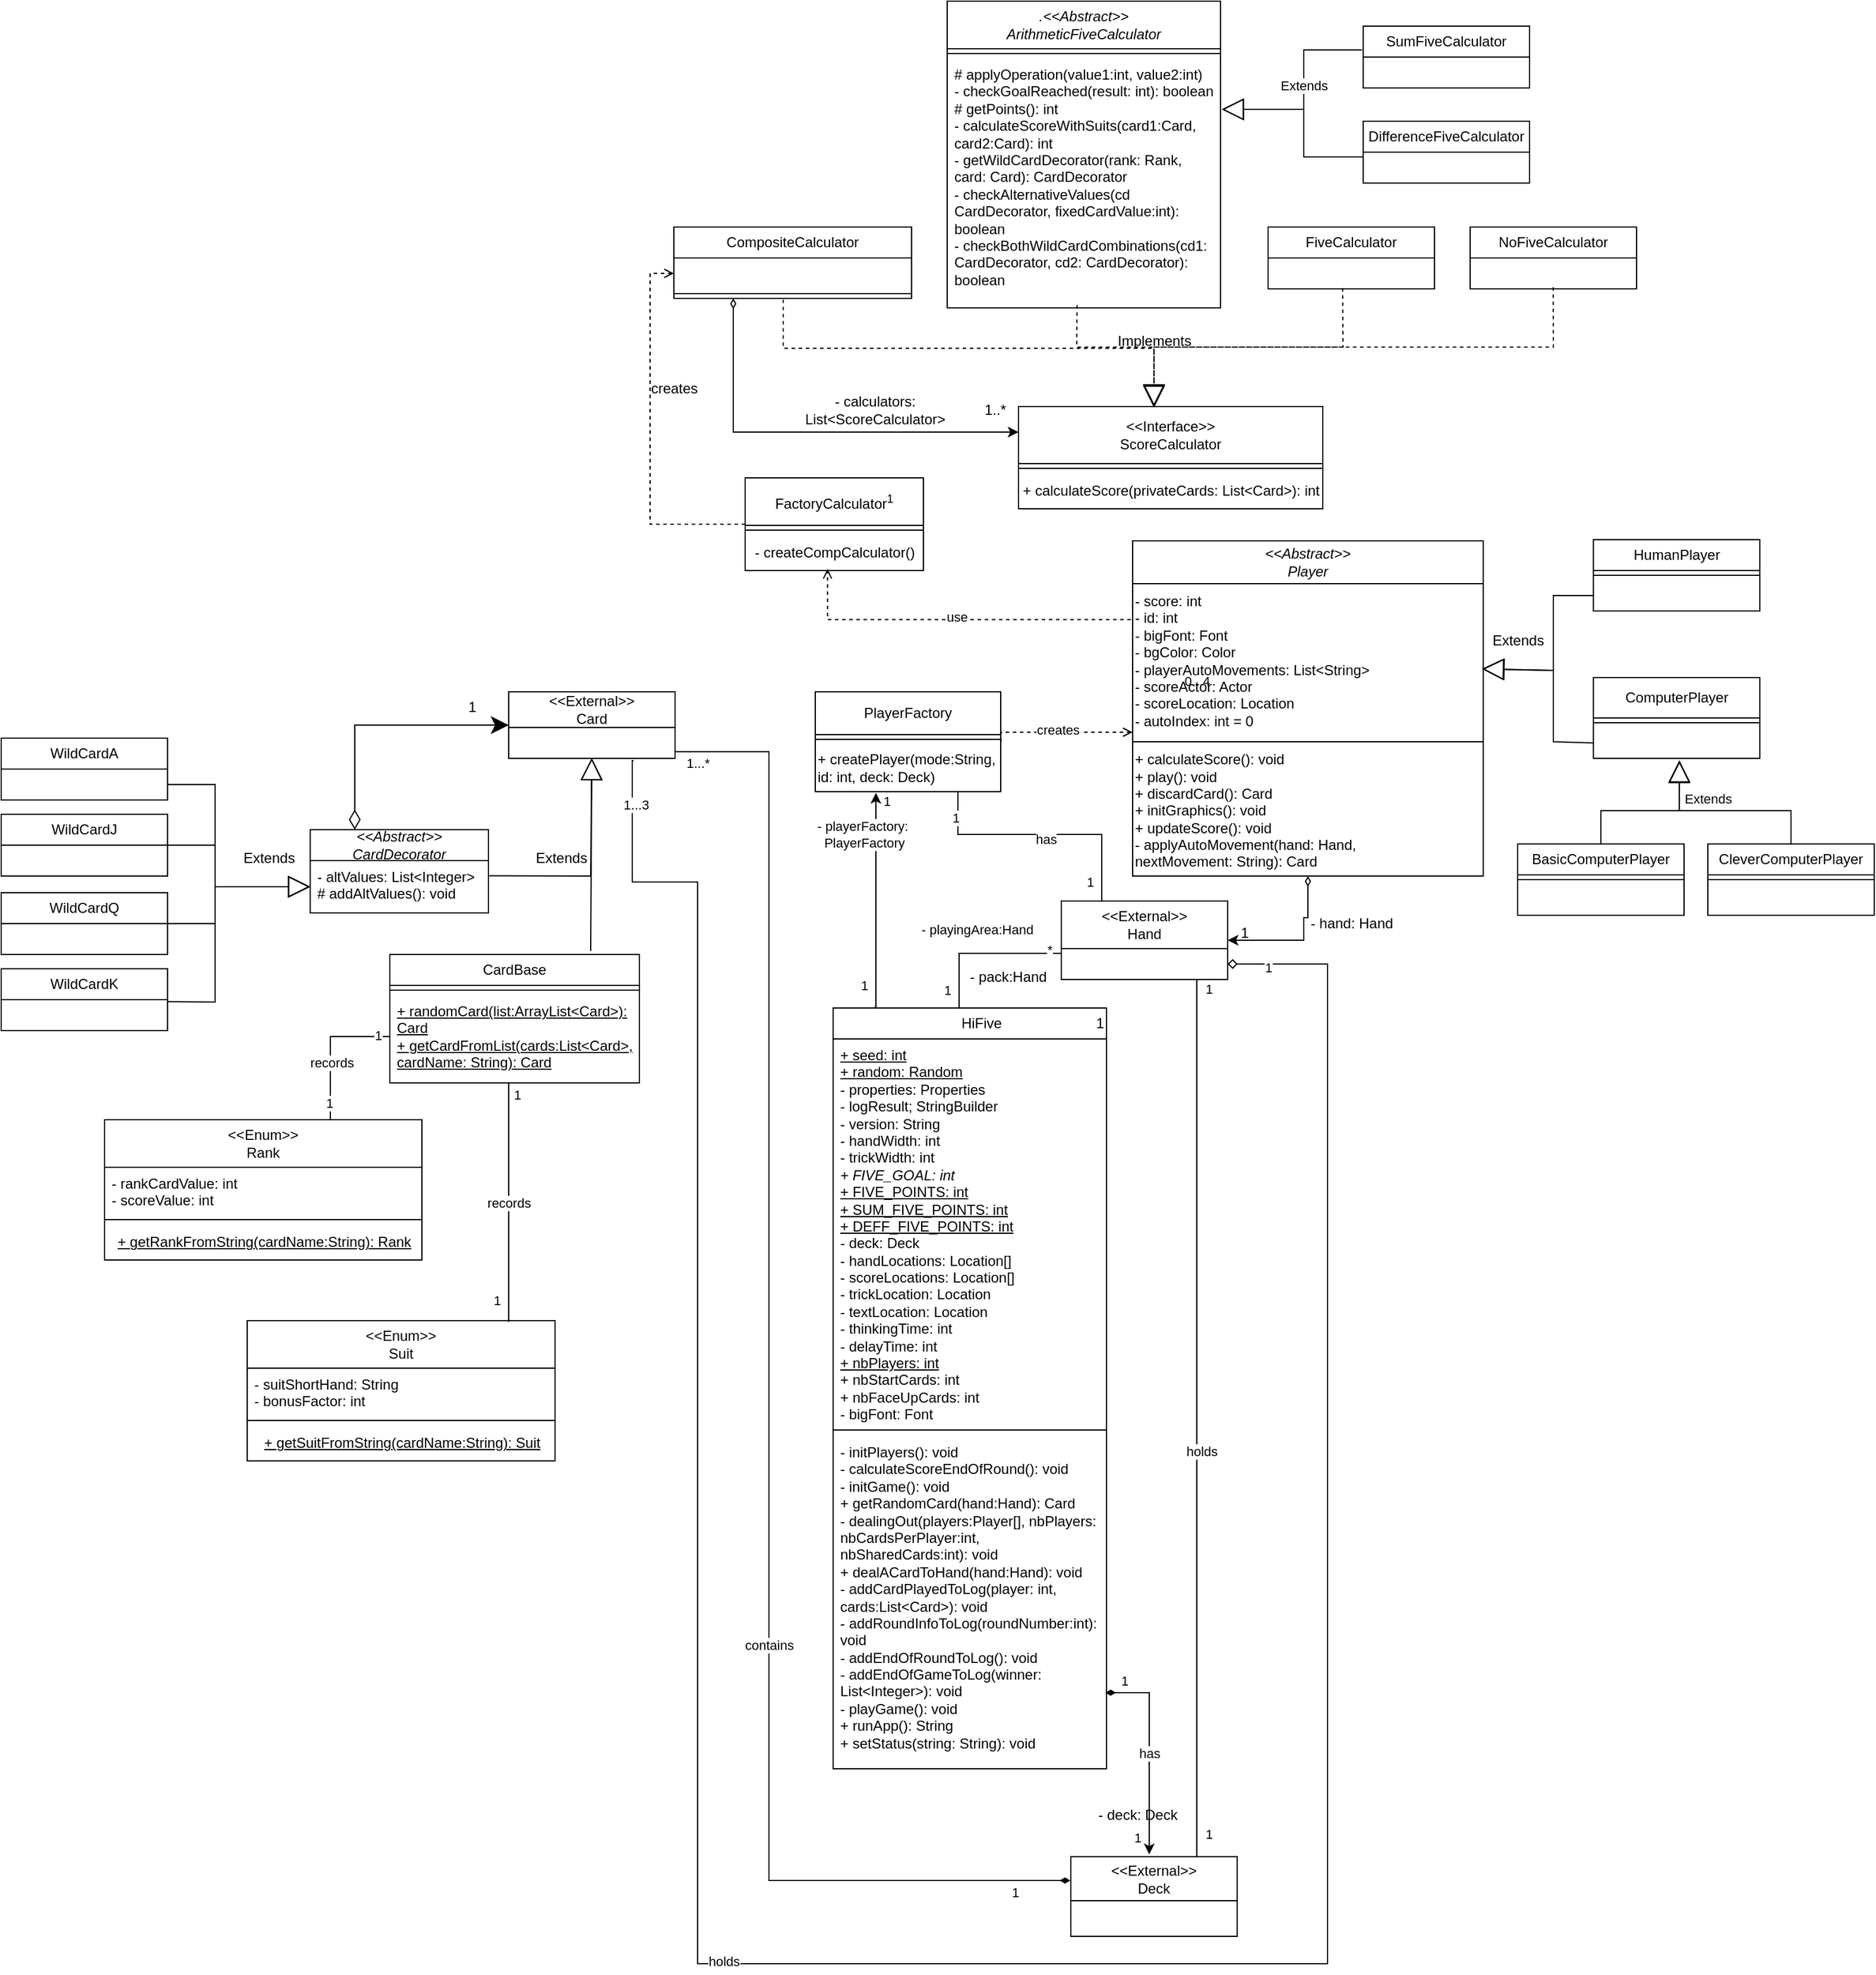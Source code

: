 <mxfile version="22.1.22" type="embed">
  <diagram name="Page-1" id="RHOdQiLR6d1w4uo0OIwe">
    <mxGraphModel dx="2121" dy="2085" grid="1" gridSize="10" guides="1" tooltips="1" connect="1" arrows="1" fold="1" page="1" pageScale="1" pageWidth="827" pageHeight="1169" math="0" shadow="0">
      <root>
        <mxCell id="0" />
        <mxCell id="1" parent="0" />
        <mxCell id="BES2E_9tI-OvimbOEb1R-43" value="" style="endArrow=block;endSize=16;endFill=0;html=1;rounded=0;entryX=0.5;entryY=0;entryDx=0;entryDy=0;exitX=0.499;exitY=0.948;exitDx=0;exitDy=0;exitPerimeter=0;dashed=1;" parent="1" source="BES2E_9tI-OvimbOEb1R-41" edge="1">
          <mxGeometry width="160" relative="1" as="geometry">
            <mxPoint x="880" y="-226.998" as="sourcePoint" />
            <mxPoint x="544" y="-120" as="targetPoint" />
            <Array as="points">
              <mxPoint x="880" y="-170" />
              <mxPoint x="544" y="-170" />
            </Array>
            <mxPoint as="offset" />
          </mxGeometry>
        </mxCell>
        <mxCell id="C5BfqFKKwaduGC4q3tgq-16" style="edgeStyle=orthogonalEdgeStyle;rounded=0;orthogonalLoop=1;jettySize=auto;html=1;entryX=0;entryY=0.5;entryDx=0;entryDy=0;endArrow=none;endFill=0;" parent="1" source="PBFfLjAhDlcAuMu0KcMV-1" target="HcJTPbSab0MBvARwmCcL-12" edge="1">
          <mxGeometry relative="1" as="geometry">
            <Array as="points">
              <mxPoint x="380" y="340" />
            </Array>
          </mxGeometry>
        </mxCell>
        <mxCell id="C5BfqFKKwaduGC4q3tgq-17" value="- playingArea:Hand" style="edgeLabel;html=1;align=center;verticalAlign=middle;resizable=0;points=[];" parent="C5BfqFKKwaduGC4q3tgq-16" vertex="1" connectable="0">
          <mxGeometry x="-0.146" relative="1" as="geometry">
            <mxPoint x="1" y="-20" as="offset" />
          </mxGeometry>
        </mxCell>
        <mxCell id="C5BfqFKKwaduGC4q3tgq-18" value="1" style="edgeLabel;html=1;align=center;verticalAlign=middle;resizable=0;points=[];" parent="C5BfqFKKwaduGC4q3tgq-16" vertex="1" connectable="0">
          <mxGeometry x="-0.79" y="1" relative="1" as="geometry">
            <mxPoint x="-9" as="offset" />
          </mxGeometry>
        </mxCell>
        <mxCell id="C5BfqFKKwaduGC4q3tgq-19" value="*" style="edgeLabel;html=1;align=center;verticalAlign=middle;resizable=0;points=[];" parent="C5BfqFKKwaduGC4q3tgq-16" vertex="1" connectable="0">
          <mxGeometry x="0.724" y="3" relative="1" as="geometry">
            <mxPoint as="offset" />
          </mxGeometry>
        </mxCell>
        <mxCell id="PBFfLjAhDlcAuMu0KcMV-1" value="HiFive&amp;nbsp;&amp;nbsp;&lt;span style=&quot;white-space: pre;&quot;&gt;&#x9;&lt;/span&gt;&lt;span style=&quot;white-space: pre;&quot;&gt;&#x9;&lt;/span&gt;&lt;span style=&quot;background-color: initial;&quot;&gt;&amp;nbsp; &amp;nbsp; &amp;nbsp; &amp;nbsp; &amp;nbsp; 1&lt;/span&gt;" style="swimlane;fontStyle=0;childLayout=stackLayout;horizontal=1;startSize=26;fillColor=none;horizontalStack=0;resizeParent=1;resizeParentMax=0;resizeLast=0;collapsible=1;marginBottom=0;whiteSpace=wrap;html=1;align=right;" parent="1" vertex="1">
          <mxGeometry x="274" y="386" width="230" height="640" as="geometry">
            <mxRectangle x="274" y="386" width="160" height="30" as="alternateBounds" />
          </mxGeometry>
        </mxCell>
        <mxCell id="PBFfLjAhDlcAuMu0KcMV-4" value="&lt;u&gt;+ seed: int&lt;/u&gt;&lt;div&gt;&lt;u&gt;+ random: Random&lt;/u&gt;&lt;/div&gt;&lt;div&gt;- properties: Properties&lt;/div&gt;&lt;div&gt;- logResult; StringBuilder&lt;/div&gt;&lt;div&gt;- version: String&lt;/div&gt;&lt;div&gt;- handWidth: int&lt;/div&gt;&lt;div&gt;- trickWidth: int&lt;/div&gt;&lt;div&gt;&lt;i&gt;+ FIVE_GOAL: int&lt;/i&gt;&lt;/div&gt;&lt;div&gt;&lt;u&gt;+ FIVE_POINTS: int&lt;/u&gt;&lt;/div&gt;&lt;div&gt;&lt;u&gt;+ SUM_FIVE_POINTS: int&lt;/u&gt;&lt;/div&gt;&lt;div&gt;&lt;u&gt;+ DEFF_FIVE_POINTS: int&lt;/u&gt;&lt;/div&gt;&lt;div&gt;- deck: Deck&lt;/div&gt;&lt;div&gt;- handLocations: Location[]&lt;/div&gt;&lt;div&gt;- scoreLocations: Location[]&lt;/div&gt;&lt;div&gt;- trickLocation: Location&lt;/div&gt;&lt;div&gt;- textLocation: Location&lt;/div&gt;&lt;div&gt;- thinkingTime: int&lt;/div&gt;&lt;div&gt;- delayTime: int&lt;/div&gt;&lt;div&gt;&lt;u&gt;+ nbPlayers: int&lt;/u&gt;&lt;/div&gt;&lt;div&gt;+ nbStartCards: int&lt;/div&gt;&lt;div&gt;+ nbFaceUpCards: int&lt;/div&gt;&lt;div&gt;- bigFont: Font&lt;/div&gt;" style="text;strokeColor=none;fillColor=none;align=left;verticalAlign=top;spacingLeft=4;spacingRight=4;overflow=hidden;rotatable=0;points=[[0,0.5],[1,0.5]];portConstraint=eastwest;whiteSpace=wrap;html=1;" parent="PBFfLjAhDlcAuMu0KcMV-1" vertex="1">
          <mxGeometry y="26" width="230" height="324" as="geometry" />
        </mxCell>
        <mxCell id="T9S-1w3GbakVLTJID5U1-17" value="" style="line;strokeWidth=1;fillColor=none;align=left;verticalAlign=middle;spacingTop=-1;spacingLeft=3;spacingRight=3;rotatable=0;labelPosition=right;points=[];portConstraint=eastwest;strokeColor=inherit;" parent="PBFfLjAhDlcAuMu0KcMV-1" vertex="1">
          <mxGeometry y="350" width="230" height="10" as="geometry" />
        </mxCell>
        <mxCell id="T9S-1w3GbakVLTJID5U1-16" value="- initPlayers(): void&lt;div&gt;- calculateScoreEndOfRound(): void&lt;/div&gt;&lt;div&gt;- initGame(): void&lt;/div&gt;&lt;div&gt;+ getRandomCard(hand:Hand): Card&lt;/div&gt;&lt;div&gt;- dealingOut(players:Player[], nbPlayers: nbCardsPerPlayer:int, nbSharedCards:int): void&lt;/div&gt;&lt;div&gt;+ dealACardToHand(hand:Hand): void&lt;/div&gt;&lt;div&gt;- addCardPlayedToLog(player: int, cards:List&amp;lt;Card&amp;gt;): void&lt;/div&gt;&lt;div&gt;- addRoundInfoToLog(roundNumber:int): void&lt;/div&gt;&lt;div&gt;- addEndOfRoundToLog(): void&lt;/div&gt;&lt;div&gt;- addEndOfGameToLog(winner: List&amp;lt;Integer&amp;gt;): void&lt;/div&gt;&lt;div&gt;- playGame(): void&lt;/div&gt;&lt;div&gt;+ runApp(): String&lt;/div&gt;&lt;div&gt;+ setStatus(string: String): void&lt;/div&gt;&lt;div&gt;&lt;br&gt;&lt;div&gt;&lt;br&gt;&lt;/div&gt;&lt;/div&gt;" style="text;strokeColor=none;fillColor=none;align=left;verticalAlign=top;spacingLeft=4;spacingRight=4;overflow=hidden;rotatable=0;points=[[0,0.5],[1,0.5]];portConstraint=eastwest;whiteSpace=wrap;html=1;" parent="PBFfLjAhDlcAuMu0KcMV-1" vertex="1">
          <mxGeometry y="360" width="230" height="280" as="geometry" />
        </mxCell>
        <mxCell id="PBFfLjAhDlcAuMu0KcMV-5" value="&lt;div&gt;&lt;span style=&quot;background-color: initial;&quot;&gt;&amp;lt;&amp;lt;External&amp;gt;&amp;gt;&lt;/span&gt;&lt;/div&gt;&lt;div&gt;&lt;span style=&quot;background-color: initial;&quot;&gt;Card&lt;/span&gt;&lt;/div&gt;" style="swimlane;fontStyle=0;childLayout=stackLayout;horizontal=1;startSize=30;fillColor=none;horizontalStack=0;resizeParent=1;resizeParentMax=0;resizeLast=0;collapsible=1;marginBottom=0;whiteSpace=wrap;html=1;" parent="1" vertex="1">
          <mxGeometry x="1" y="120" width="140" height="56" as="geometry" />
        </mxCell>
        <mxCell id="PBFfLjAhDlcAuMu0KcMV-6" value="&amp;nbsp;" style="text;strokeColor=none;fillColor=none;align=left;verticalAlign=top;spacingLeft=4;spacingRight=4;overflow=hidden;rotatable=0;points=[[0,0.5],[1,0.5]];portConstraint=eastwest;whiteSpace=wrap;html=1;" parent="PBFfLjAhDlcAuMu0KcMV-5" vertex="1">
          <mxGeometry y="30" width="140" height="26" as="geometry" />
        </mxCell>
        <mxCell id="5fYm1s6-dskRjfa9KHOK-25" value="- playerFactory:&amp;nbsp;&lt;div&gt;PlayerFactory&lt;/div&gt;" style="edgeStyle=orthogonalEdgeStyle;rounded=0;orthogonalLoop=1;jettySize=auto;html=1;endArrow=none;endFill=0;startArrow=classic;startFill=1;" parent="1" edge="1">
          <mxGeometry x="-0.611" y="-10" relative="1" as="geometry">
            <mxPoint x="310.0" y="205" as="sourcePoint" />
            <mxPoint x="310" y="385" as="targetPoint" />
            <Array as="points">
              <mxPoint x="310" y="385" />
              <mxPoint x="309" y="385" />
            </Array>
            <mxPoint y="-1" as="offset" />
          </mxGeometry>
        </mxCell>
        <mxCell id="5fYm1s6-dskRjfa9KHOK-26" value="1" style="edgeLabel;html=1;align=center;verticalAlign=middle;resizable=0;points=[];" parent="5fYm1s6-dskRjfa9KHOK-25" vertex="1" connectable="0">
          <mxGeometry x="0.774" y="2" relative="1" as="geometry">
            <mxPoint x="-12" as="offset" />
          </mxGeometry>
        </mxCell>
        <mxCell id="5fYm1s6-dskRjfa9KHOK-27" value="1" style="edgeLabel;html=1;align=center;verticalAlign=middle;resizable=0;points=[];" parent="5fYm1s6-dskRjfa9KHOK-25" vertex="1" connectable="0">
          <mxGeometry x="-0.818" y="3" relative="1" as="geometry">
            <mxPoint x="6" y="-10" as="offset" />
          </mxGeometry>
        </mxCell>
        <mxCell id="HcJTPbSab0MBvARwmCcL-18" style="edgeStyle=orthogonalEdgeStyle;rounded=0;orthogonalLoop=1;jettySize=auto;html=1;entryX=0.25;entryY=0;entryDx=0;entryDy=0;endArrow=none;endFill=0;" parent="1" source="PBFfLjAhDlcAuMu0KcMV-9" target="HcJTPbSab0MBvARwmCcL-9" edge="1">
          <mxGeometry relative="1" as="geometry">
            <Array as="points">
              <mxPoint x="379" y="240" />
              <mxPoint x="500" y="240" />
              <mxPoint x="500" y="296" />
            </Array>
          </mxGeometry>
        </mxCell>
        <mxCell id="HcJTPbSab0MBvARwmCcL-19" value="1" style="edgeLabel;html=1;align=center;verticalAlign=middle;resizable=0;points=[];" parent="HcJTPbSab0MBvARwmCcL-18" connectable="0" vertex="1">
          <mxGeometry x="-0.794" y="-2" relative="1" as="geometry">
            <mxPoint as="offset" />
          </mxGeometry>
        </mxCell>
        <mxCell id="HcJTPbSab0MBvARwmCcL-20" value="1" style="edgeLabel;html=1;align=center;verticalAlign=middle;resizable=0;points=[];" parent="HcJTPbSab0MBvARwmCcL-18" connectable="0" vertex="1">
          <mxGeometry x="0.765" relative="1" as="geometry">
            <mxPoint x="-10" y="8" as="offset" />
          </mxGeometry>
        </mxCell>
        <mxCell id="HcJTPbSab0MBvARwmCcL-21" value="has" style="edgeLabel;html=1;align=center;verticalAlign=middle;resizable=0;points=[];" parent="HcJTPbSab0MBvARwmCcL-18" connectable="0" vertex="1">
          <mxGeometry x="0.029" y="-4" relative="1" as="geometry">
            <mxPoint as="offset" />
          </mxGeometry>
        </mxCell>
        <mxCell id="PBFfLjAhDlcAuMu0KcMV-9" value="&lt;div&gt;&lt;span style=&quot;background-color: initial;&quot;&gt;PlayerFactory&lt;/span&gt;&lt;/div&gt;" style="swimlane;fontStyle=0;childLayout=stackLayout;horizontal=1;startSize=36;fillColor=none;horizontalStack=0;resizeParent=1;resizeParentMax=0;resizeLast=0;collapsible=1;marginBottom=0;whiteSpace=wrap;html=1;" parent="1" vertex="1">
          <mxGeometry x="259" y="120" width="156" height="84" as="geometry" />
        </mxCell>
        <mxCell id="T9S-1w3GbakVLTJID5U1-72" value="" style="line;strokeWidth=1;fillColor=none;align=left;verticalAlign=middle;spacingTop=-1;spacingLeft=3;spacingRight=3;rotatable=0;labelPosition=right;points=[];portConstraint=eastwest;strokeColor=inherit;" parent="PBFfLjAhDlcAuMu0KcMV-9" vertex="1">
          <mxGeometry y="36" width="156" height="8" as="geometry" />
        </mxCell>
        <mxCell id="T9S-1w3GbakVLTJID5U1-73" value="+ createPlayer(mode:String,&amp;nbsp;&lt;div&gt;id: int, deck: Deck)&lt;/div&gt;" style="text;html=1;align=left;verticalAlign=middle;resizable=0;points=[];autosize=1;strokeColor=none;fillColor=none;" parent="PBFfLjAhDlcAuMu0KcMV-9" vertex="1">
          <mxGeometry y="44" width="156" height="40" as="geometry" />
        </mxCell>
        <mxCell id="BES2E_9tI-OvimbOEb1R-5" value="&lt;div&gt;&lt;span style=&quot;background-color: initial;&quot;&gt;&amp;lt;&amp;lt;Enum&amp;gt;&amp;gt;&lt;/span&gt;&lt;/div&gt;&lt;div&gt;&lt;span style=&quot;background-color: initial;&quot;&gt;Suit&lt;/span&gt;&lt;/div&gt;" style="swimlane;fontStyle=0;childLayout=stackLayout;horizontal=1;startSize=40;fillColor=none;horizontalStack=0;resizeParent=1;resizeParentMax=0;resizeLast=0;collapsible=1;marginBottom=0;whiteSpace=wrap;html=1;" parent="1" vertex="1">
          <mxGeometry x="-219" y="649" width="259" height="118" as="geometry" />
        </mxCell>
        <mxCell id="BES2E_9tI-OvimbOEb1R-6" value="- suitShortHand: String&lt;div&gt;- bonusFactor: int&lt;br&gt;&lt;/div&gt;" style="text;strokeColor=none;fillColor=none;align=left;verticalAlign=top;spacingLeft=4;spacingRight=4;overflow=hidden;rotatable=0;points=[[0,0.5],[1,0.5]];portConstraint=eastwest;whiteSpace=wrap;html=1;" parent="BES2E_9tI-OvimbOEb1R-5" vertex="1">
          <mxGeometry y="40" width="259" height="40" as="geometry" />
        </mxCell>
        <mxCell id="T9S-1w3GbakVLTJID5U1-34" value="" style="line;strokeWidth=1;fillColor=none;align=left;verticalAlign=middle;spacingTop=-1;spacingLeft=3;spacingRight=3;rotatable=0;labelPosition=right;points=[];portConstraint=eastwest;strokeColor=inherit;" parent="BES2E_9tI-OvimbOEb1R-5" vertex="1">
          <mxGeometry y="80" width="259" height="8" as="geometry" />
        </mxCell>
        <mxCell id="T9S-1w3GbakVLTJID5U1-35" value="&lt;u&gt;+ getSuitFromString(cardName:String): Suit&lt;/u&gt;" style="text;html=1;align=center;verticalAlign=middle;resizable=0;points=[];autosize=1;strokeColor=none;fillColor=none;" parent="BES2E_9tI-OvimbOEb1R-5" vertex="1">
          <mxGeometry y="88" width="259" height="30" as="geometry" />
        </mxCell>
        <mxCell id="HcJTPbSab0MBvARwmCcL-63" style="edgeStyle=orthogonalEdgeStyle;rounded=0;orthogonalLoop=1;jettySize=auto;html=1;entryX=0;entryY=0.5;entryDx=0;entryDy=0;endArrow=none;endFill=0;" parent="1" source="BES2E_9tI-OvimbOEb1R-13" target="HcJTPbSab0MBvARwmCcL-36" edge="1">
          <mxGeometry relative="1" as="geometry">
            <Array as="points">
              <mxPoint x="-149" y="410" />
              <mxPoint x="-99" y="410" />
            </Array>
          </mxGeometry>
        </mxCell>
        <mxCell id="HcJTPbSab0MBvARwmCcL-64" value="1" style="edgeLabel;html=1;align=center;verticalAlign=middle;resizable=0;points=[];" parent="HcJTPbSab0MBvARwmCcL-63" vertex="1" connectable="0">
          <mxGeometry x="0.803" y="1" relative="1" as="geometry">
            <mxPoint as="offset" />
          </mxGeometry>
        </mxCell>
        <mxCell id="HcJTPbSab0MBvARwmCcL-65" value="1" style="edgeLabel;html=1;align=center;verticalAlign=middle;resizable=0;points=[];" parent="HcJTPbSab0MBvARwmCcL-63" vertex="1" connectable="0">
          <mxGeometry x="-0.767" y="1" relative="1" as="geometry">
            <mxPoint as="offset" />
          </mxGeometry>
        </mxCell>
        <mxCell id="HcJTPbSab0MBvARwmCcL-66" value="records" style="edgeLabel;html=1;align=center;verticalAlign=middle;resizable=0;points=[];" parent="HcJTPbSab0MBvARwmCcL-63" vertex="1" connectable="0">
          <mxGeometry x="-0.204" y="-1" relative="1" as="geometry">
            <mxPoint as="offset" />
          </mxGeometry>
        </mxCell>
        <mxCell id="BES2E_9tI-OvimbOEb1R-13" value="&lt;span style=&quot;background-color: initial;&quot;&gt;&amp;lt;&amp;lt;Enum&amp;gt;&amp;gt;&lt;/span&gt;&lt;div&gt;&lt;span style=&quot;background-color: initial;&quot;&gt;Rank&lt;/span&gt;&lt;/div&gt;" style="swimlane;fontStyle=0;childLayout=stackLayout;horizontal=1;startSize=40;fillColor=none;horizontalStack=0;resizeParent=1;resizeParentMax=0;resizeLast=0;collapsible=1;marginBottom=0;whiteSpace=wrap;html=1;" parent="1" vertex="1">
          <mxGeometry x="-339" y="480" width="267" height="118" as="geometry" />
        </mxCell>
        <mxCell id="BES2E_9tI-OvimbOEb1R-14" value="- rankCardValue: int&lt;div&gt;- scoreValue: int&lt;br&gt;&lt;/div&gt;" style="text;strokeColor=none;fillColor=none;align=left;verticalAlign=top;spacingLeft=4;spacingRight=4;overflow=hidden;rotatable=0;points=[[0,0.5],[1,0.5]];portConstraint=eastwest;whiteSpace=wrap;html=1;" parent="BES2E_9tI-OvimbOEb1R-13" vertex="1">
          <mxGeometry y="40" width="267" height="40" as="geometry" />
        </mxCell>
        <mxCell id="T9S-1w3GbakVLTJID5U1-33" value="" style="line;strokeWidth=1;fillColor=none;align=left;verticalAlign=middle;spacingTop=-1;spacingLeft=3;spacingRight=3;rotatable=0;labelPosition=right;points=[];portConstraint=eastwest;strokeColor=inherit;" parent="BES2E_9tI-OvimbOEb1R-13" vertex="1">
          <mxGeometry y="80" width="267" height="8" as="geometry" />
        </mxCell>
        <mxCell id="T9S-1w3GbakVLTJID5U1-36" value="&lt;u&gt;+ getRankFromString(cardName:String): Rank&lt;/u&gt;" style="text;html=1;align=center;verticalAlign=middle;resizable=0;points=[];autosize=1;strokeColor=none;fillColor=none;" parent="BES2E_9tI-OvimbOEb1R-13" vertex="1">
          <mxGeometry y="88" width="267" height="30" as="geometry" />
        </mxCell>
        <mxCell id="BES2E_9tI-OvimbOEb1R-25" value="&lt;div&gt;&amp;lt;&amp;lt;Interface&amp;gt;&amp;gt;&lt;/div&gt;&lt;div&gt;ScoreCalculator&lt;/div&gt;" style="swimlane;fontStyle=0;childLayout=stackLayout;horizontal=1;startSize=48;fillColor=none;horizontalStack=0;resizeParent=1;resizeParentMax=0;resizeLast=0;collapsible=1;marginBottom=0;whiteSpace=wrap;html=1;" parent="1" vertex="1">
          <mxGeometry x="430" y="-120" width="256" height="86" as="geometry" />
        </mxCell>
        <mxCell id="T9S-1w3GbakVLTJID5U1-24" value="" style="line;strokeWidth=1;fillColor=none;align=left;verticalAlign=middle;spacingTop=-1;spacingLeft=3;spacingRight=3;rotatable=0;labelPosition=right;points=[];portConstraint=eastwest;strokeColor=inherit;" parent="BES2E_9tI-OvimbOEb1R-25" vertex="1">
          <mxGeometry y="48" width="256" height="8" as="geometry" />
        </mxCell>
        <mxCell id="T9S-1w3GbakVLTJID5U1-23" value="+ calculateScore(privateCards: List&amp;lt;Card&amp;gt;): int" style="text;html=1;align=center;verticalAlign=middle;resizable=0;points=[];autosize=1;strokeColor=none;fillColor=none;" parent="BES2E_9tI-OvimbOEb1R-25" vertex="1">
          <mxGeometry y="56" width="256" height="30" as="geometry" />
        </mxCell>
        <mxCell id="BES2E_9tI-OvimbOEb1R-29" style="edgeStyle=orthogonalEdgeStyle;rounded=0;orthogonalLoop=1;jettySize=auto;html=1;endArrow=open;endFill=0;entryX=0.462;entryY=0.956;entryDx=0;entryDy=0;exitX=-0.005;exitY=0.233;exitDx=0;exitDy=0;dashed=1;exitPerimeter=0;entryPerimeter=0;" parent="1" source="C5BfqFKKwaduGC4q3tgq-22" target="T9S-1w3GbakVLTJID5U1-26" edge="1">
          <mxGeometry relative="1" as="geometry">
            <mxPoint x="319" y="-42.0" as="targetPoint" />
            <mxPoint x="319" y="120" as="sourcePoint" />
          </mxGeometry>
        </mxCell>
        <mxCell id="BES2E_9tI-OvimbOEb1R-48" value="use" style="edgeLabel;html=1;align=center;verticalAlign=middle;resizable=0;points=[];" parent="BES2E_9tI-OvimbOEb1R-29" vertex="1" connectable="0">
          <mxGeometry x="-0.009" y="-3" relative="1" as="geometry">
            <mxPoint x="1" as="offset" />
          </mxGeometry>
        </mxCell>
        <mxCell id="BES2E_9tI-OvimbOEb1R-31" value="" style="endArrow=block;endSize=16;endFill=0;html=1;rounded=0;entryX=0.5;entryY=0;entryDx=0;entryDy=0;exitX=0.448;exitY=0.975;exitDx=0;exitDy=0;exitPerimeter=0;dashed=1;" parent="1" source="BES2E_9tI-OvimbOEb1R-33" edge="1">
          <mxGeometry x="0.005" width="160" relative="1" as="geometry">
            <mxPoint x="703.28" y="-226.01" as="sourcePoint" />
            <mxPoint x="544" y="-120.0" as="targetPoint" />
            <Array as="points">
              <mxPoint x="703" y="-170" />
              <mxPoint x="544" y="-170" />
            </Array>
            <mxPoint as="offset" />
          </mxGeometry>
        </mxCell>
        <mxCell id="BES2E_9tI-OvimbOEb1R-32" value="FiveCalculator" style="swimlane;fontStyle=0;childLayout=stackLayout;horizontal=1;startSize=26;fillColor=none;horizontalStack=0;resizeParent=1;resizeParentMax=0;resizeLast=0;collapsible=1;marginBottom=0;whiteSpace=wrap;html=1;" parent="1" vertex="1">
          <mxGeometry x="640" y="-271" width="140" height="52" as="geometry" />
        </mxCell>
        <mxCell id="BES2E_9tI-OvimbOEb1R-33" value="&amp;nbsp;" style="text;strokeColor=none;fillColor=none;align=left;verticalAlign=top;spacingLeft=4;spacingRight=4;overflow=hidden;rotatable=0;points=[[0,0.5],[1,0.5]];portConstraint=eastwest;whiteSpace=wrap;html=1;" parent="BES2E_9tI-OvimbOEb1R-32" vertex="1">
          <mxGeometry y="26" width="140" height="26" as="geometry" />
        </mxCell>
        <mxCell id="BES2E_9tI-OvimbOEb1R-36" value="DifferenceFiveCalculator" style="swimlane;fontStyle=0;childLayout=stackLayout;horizontal=1;startSize=26;fillColor=none;horizontalStack=0;resizeParent=1;resizeParentMax=0;resizeLast=0;collapsible=1;marginBottom=0;whiteSpace=wrap;html=1;" parent="1" vertex="1">
          <mxGeometry x="720" y="-360" width="140" height="52" as="geometry" />
        </mxCell>
        <mxCell id="BES2E_9tI-OvimbOEb1R-37" value="&amp;nbsp;" style="text;strokeColor=none;fillColor=none;align=left;verticalAlign=top;spacingLeft=4;spacingRight=4;overflow=hidden;rotatable=0;points=[[0,0.5],[1,0.5]];portConstraint=eastwest;whiteSpace=wrap;html=1;" parent="BES2E_9tI-OvimbOEb1R-36" vertex="1">
          <mxGeometry y="26" width="140" height="26" as="geometry" />
        </mxCell>
        <mxCell id="BES2E_9tI-OvimbOEb1R-38" value="SumFiveCalculator" style="swimlane;fontStyle=0;childLayout=stackLayout;horizontal=1;startSize=26;fillColor=none;horizontalStack=0;resizeParent=1;resizeParentMax=0;resizeLast=0;collapsible=1;marginBottom=0;whiteSpace=wrap;html=1;" parent="1" vertex="1">
          <mxGeometry x="720" y="-440" width="140" height="52" as="geometry" />
        </mxCell>
        <mxCell id="BES2E_9tI-OvimbOEb1R-39" value="&amp;nbsp;" style="text;strokeColor=none;fillColor=none;align=left;verticalAlign=top;spacingLeft=4;spacingRight=4;overflow=hidden;rotatable=0;points=[[0,0.5],[1,0.5]];portConstraint=eastwest;whiteSpace=wrap;html=1;" parent="BES2E_9tI-OvimbOEb1R-38" vertex="1">
          <mxGeometry y="26" width="140" height="26" as="geometry" />
        </mxCell>
        <mxCell id="BES2E_9tI-OvimbOEb1R-40" value="NoFiveCalculator" style="swimlane;fontStyle=0;childLayout=stackLayout;horizontal=1;startSize=26;fillColor=none;horizontalStack=0;resizeParent=1;resizeParentMax=0;resizeLast=0;collapsible=1;marginBottom=0;whiteSpace=wrap;html=1;" parent="1" vertex="1">
          <mxGeometry x="810" y="-271" width="140" height="52" as="geometry" />
        </mxCell>
        <mxCell id="BES2E_9tI-OvimbOEb1R-41" value="&amp;nbsp;" style="text;strokeColor=none;fillColor=none;align=left;verticalAlign=top;spacingLeft=4;spacingRight=4;overflow=hidden;rotatable=0;points=[[0,0.5],[1,0.5]];portConstraint=eastwest;whiteSpace=wrap;html=1;" parent="BES2E_9tI-OvimbOEb1R-40" vertex="1">
          <mxGeometry y="26" width="140" height="26" as="geometry" />
        </mxCell>
        <mxCell id="BES2E_9tI-OvimbOEb1R-42" value="" style="endArrow=block;endSize=16;endFill=0;html=1;rounded=0;entryX=0.5;entryY=0;entryDx=0;entryDy=0;exitX=0.475;exitY=0.989;exitDx=0;exitDy=0;exitPerimeter=0;dashed=1;" parent="1" source="11" edge="1">
          <mxGeometry width="160" relative="1" as="geometry">
            <mxPoint x="479.48" y="-210.69" as="sourcePoint" />
            <mxPoint x="544" y="-120" as="targetPoint" />
            <Array as="points">
              <mxPoint x="479" y="-170" />
              <mxPoint x="544" y="-170" />
            </Array>
          </mxGeometry>
        </mxCell>
        <mxCell id="5fYm1s6-dskRjfa9KHOK-1" value="WildCardA" style="swimlane;fontStyle=0;childLayout=stackLayout;horizontal=1;startSize=26;fillColor=none;horizontalStack=0;resizeParent=1;resizeParentMax=0;resizeLast=0;collapsible=1;marginBottom=0;whiteSpace=wrap;html=1;" parent="1" vertex="1">
          <mxGeometry x="-426" y="159" width="140" height="52" as="geometry" />
        </mxCell>
        <mxCell id="5fYm1s6-dskRjfa9KHOK-4" value="&amp;nbsp;" style="text;strokeColor=none;fillColor=none;align=left;verticalAlign=top;spacingLeft=4;spacingRight=4;overflow=hidden;rotatable=0;points=[[0,0.5],[1,0.5]];portConstraint=eastwest;whiteSpace=wrap;html=1;" parent="5fYm1s6-dskRjfa9KHOK-1" vertex="1">
          <mxGeometry y="26" width="140" height="26" as="geometry" />
        </mxCell>
        <mxCell id="5fYm1s6-dskRjfa9KHOK-5" value="WildCardJ" style="swimlane;fontStyle=0;childLayout=stackLayout;horizontal=1;startSize=26;fillColor=none;horizontalStack=0;resizeParent=1;resizeParentMax=0;resizeLast=0;collapsible=1;marginBottom=0;whiteSpace=wrap;html=1;" parent="1" vertex="1">
          <mxGeometry x="-426" y="223" width="140" height="52" as="geometry" />
        </mxCell>
        <mxCell id="5fYm1s6-dskRjfa9KHOK-6" value="&amp;nbsp;" style="text;strokeColor=none;fillColor=none;align=left;verticalAlign=top;spacingLeft=4;spacingRight=4;overflow=hidden;rotatable=0;points=[[0,0.5],[1,0.5]];portConstraint=eastwest;whiteSpace=wrap;html=1;" parent="5fYm1s6-dskRjfa9KHOK-5" vertex="1">
          <mxGeometry y="26" width="140" height="26" as="geometry" />
        </mxCell>
        <mxCell id="5fYm1s6-dskRjfa9KHOK-7" value="WildCardQ" style="swimlane;fontStyle=0;childLayout=stackLayout;horizontal=1;startSize=26;fillColor=none;horizontalStack=0;resizeParent=1;resizeParentMax=0;resizeLast=0;collapsible=1;marginBottom=0;whiteSpace=wrap;html=1;" parent="1" vertex="1">
          <mxGeometry x="-426" y="289" width="140" height="52" as="geometry" />
        </mxCell>
        <mxCell id="5fYm1s6-dskRjfa9KHOK-8" value="&amp;nbsp;" style="text;strokeColor=none;fillColor=none;align=left;verticalAlign=top;spacingLeft=4;spacingRight=4;overflow=hidden;rotatable=0;points=[[0,0.5],[1,0.5]];portConstraint=eastwest;whiteSpace=wrap;html=1;" parent="5fYm1s6-dskRjfa9KHOK-7" vertex="1">
          <mxGeometry y="26" width="140" height="26" as="geometry" />
        </mxCell>
        <mxCell id="5fYm1s6-dskRjfa9KHOK-9" value="WildCardK" style="swimlane;fontStyle=0;childLayout=stackLayout;horizontal=1;startSize=26;fillColor=none;horizontalStack=0;resizeParent=1;resizeParentMax=0;resizeLast=0;collapsible=1;marginBottom=0;whiteSpace=wrap;html=1;" parent="1" vertex="1">
          <mxGeometry x="-426" y="353" width="140" height="52" as="geometry" />
        </mxCell>
        <mxCell id="5fYm1s6-dskRjfa9KHOK-10" value="&amp;nbsp;" style="text;strokeColor=none;fillColor=none;align=left;verticalAlign=top;spacingLeft=4;spacingRight=4;overflow=hidden;rotatable=0;points=[[0,0.5],[1,0.5]];portConstraint=eastwest;whiteSpace=wrap;html=1;" parent="5fYm1s6-dskRjfa9KHOK-9" vertex="1">
          <mxGeometry y="26" width="140" height="26" as="geometry" />
        </mxCell>
        <mxCell id="5fYm1s6-dskRjfa9KHOK-11" value="&lt;i&gt;&amp;lt;&amp;lt;Abstract&amp;gt;&amp;gt;&lt;/i&gt;&lt;div&gt;&lt;i&gt;CardDecorator&lt;/i&gt;&lt;/div&gt;" style="swimlane;fontStyle=0;childLayout=stackLayout;horizontal=1;startSize=26;fillColor=none;horizontalStack=0;resizeParent=1;resizeParentMax=0;resizeLast=0;collapsible=1;marginBottom=0;whiteSpace=wrap;html=1;align=center;" parent="1" vertex="1">
          <mxGeometry x="-166" y="236" width="150" height="70" as="geometry" />
        </mxCell>
        <mxCell id="5fYm1s6-dskRjfa9KHOK-14" value="- altValues: List&amp;lt;Integer&amp;gt;&amp;nbsp;&lt;div&gt;# addAltValues(): void&lt;/div&gt;" style="text;strokeColor=none;fillColor=none;align=left;verticalAlign=top;spacingLeft=4;spacingRight=4;overflow=hidden;rotatable=0;points=[[0,0.5],[1,0.5]];portConstraint=eastwest;whiteSpace=wrap;html=1;" parent="5fYm1s6-dskRjfa9KHOK-11" vertex="1">
          <mxGeometry y="26" width="150" height="44" as="geometry" />
        </mxCell>
        <mxCell id="5fYm1s6-dskRjfa9KHOK-17" value="" style="endArrow=block;endSize=16;endFill=0;html=1;rounded=0;entryX=0;entryY=0.5;entryDx=0;entryDy=0;exitX=1;exitY=0.5;exitDx=0;exitDy=0;" parent="1" source="5fYm1s6-dskRjfa9KHOK-4" target="5fYm1s6-dskRjfa9KHOK-14" edge="1">
          <mxGeometry x="0.003" width="160" relative="1" as="geometry">
            <mxPoint x="-146" y="340" as="sourcePoint" />
            <mxPoint x="14" y="340" as="targetPoint" />
            <Array as="points">
              <mxPoint x="-246" y="198" />
              <mxPoint x="-246" y="284" />
            </Array>
            <mxPoint as="offset" />
          </mxGeometry>
        </mxCell>
        <mxCell id="5fYm1s6-dskRjfa9KHOK-19" value="" style="endArrow=block;endSize=16;endFill=0;html=1;rounded=0;entryX=0;entryY=0.5;entryDx=0;entryDy=0;exitX=1;exitY=0.5;exitDx=0;exitDy=0;" parent="1" source="5fYm1s6-dskRjfa9KHOK-5" target="5fYm1s6-dskRjfa9KHOK-14" edge="1">
          <mxGeometry x="0.003" width="160" relative="1" as="geometry">
            <mxPoint x="-286" y="340" as="sourcePoint" />
            <mxPoint x="-196" y="437" as="targetPoint" />
            <Array as="points">
              <mxPoint x="-246" y="249" />
              <mxPoint x="-246" y="284" />
            </Array>
            <mxPoint as="offset" />
          </mxGeometry>
        </mxCell>
        <mxCell id="5fYm1s6-dskRjfa9KHOK-20" value="" style="endArrow=block;endSize=16;endFill=0;html=1;rounded=0;exitX=1;exitY=0.5;exitDx=0;exitDy=0;entryX=0;entryY=0.5;entryDx=0;entryDy=0;" parent="1" source="5fYm1s6-dskRjfa9KHOK-7" target="5fYm1s6-dskRjfa9KHOK-14" edge="1">
          <mxGeometry x="0.003" width="160" relative="1" as="geometry">
            <mxPoint x="-276" y="373" as="sourcePoint" />
            <mxPoint x="-196" y="420" as="targetPoint" />
            <Array as="points">
              <mxPoint x="-246" y="315" />
              <mxPoint x="-246" y="284" />
            </Array>
            <mxPoint as="offset" />
          </mxGeometry>
        </mxCell>
        <mxCell id="5fYm1s6-dskRjfa9KHOK-21" value="" style="endArrow=block;endSize=16;endFill=0;html=1;rounded=0;entryX=0;entryY=0.5;entryDx=0;entryDy=0;exitX=0.998;exitY=0.061;exitDx=0;exitDy=0;exitPerimeter=0;" parent="1" target="5fYm1s6-dskRjfa9KHOK-14" edge="1">
          <mxGeometry x="0.003" width="160" relative="1" as="geometry">
            <mxPoint x="-286.28" y="380.586" as="sourcePoint" />
            <mxPoint x="-196" y="455" as="targetPoint" />
            <Array as="points">
              <mxPoint x="-246" y="381" />
              <mxPoint x="-246" y="284" />
            </Array>
            <mxPoint as="offset" />
          </mxGeometry>
        </mxCell>
        <mxCell id="HcJTPbSab0MBvARwmCcL-26" style="edgeStyle=orthogonalEdgeStyle;rounded=0;orthogonalLoop=1;jettySize=auto;html=1;endArrow=none;endFill=0;exitX=-0.003;exitY=0.299;exitDx=0;exitDy=0;strokeWidth=1;startArrow=diamondThin;startFill=1;exitPerimeter=0;entryX=1.001;entryY=0.784;entryDx=0;entryDy=0;entryPerimeter=0;" parent="1" source="HcJTPbSab0MBvARwmCcL-1" target="PBFfLjAhDlcAuMu0KcMV-6" edge="1">
          <mxGeometry relative="1" as="geometry">
            <Array as="points">
              <mxPoint x="220" y="1120" />
              <mxPoint x="220" y="170" />
            </Array>
            <mxPoint x="170" y="190" as="targetPoint" />
          </mxGeometry>
        </mxCell>
        <mxCell id="HcJTPbSab0MBvARwmCcL-27" value="contains" style="edgeLabel;html=1;align=center;verticalAlign=middle;resizable=0;points=[];" parent="HcJTPbSab0MBvARwmCcL-26" vertex="1" connectable="0">
          <mxGeometry x="-0.296" relative="1" as="geometry">
            <mxPoint as="offset" />
          </mxGeometry>
        </mxCell>
        <mxCell id="HcJTPbSab0MBvARwmCcL-28" value="1...*" style="edgeLabel;html=1;align=center;verticalAlign=middle;resizable=0;points=[];" parent="HcJTPbSab0MBvARwmCcL-26" vertex="1" connectable="0">
          <mxGeometry x="0.765" y="3" relative="1" as="geometry">
            <mxPoint x="-57" y="-62" as="offset" />
          </mxGeometry>
        </mxCell>
        <mxCell id="HcJTPbSab0MBvARwmCcL-29" value="1" style="edgeLabel;html=1;align=center;verticalAlign=middle;resizable=0;points=[];" parent="HcJTPbSab0MBvARwmCcL-26" vertex="1" connectable="0">
          <mxGeometry x="-0.754" y="2" relative="1" as="geometry">
            <mxPoint x="111" y="8" as="offset" />
          </mxGeometry>
        </mxCell>
        <mxCell id="HcJTPbSab0MBvARwmCcL-1" value="&lt;div&gt;&lt;span style=&quot;background-color: initial;&quot;&gt;&amp;lt;&amp;lt;External&amp;gt;&amp;gt;&lt;/span&gt;&lt;/div&gt;&lt;div&gt;&lt;span style=&quot;background-color: initial;&quot;&gt;Deck&lt;/span&gt;&lt;/div&gt;" style="swimlane;fontStyle=0;childLayout=stackLayout;horizontal=1;startSize=37;fillColor=none;horizontalStack=0;resizeParent=1;resizeParentMax=0;resizeLast=0;collapsible=1;marginBottom=0;whiteSpace=wrap;html=1;" parent="1" vertex="1">
          <mxGeometry x="474" y="1100" width="140" height="67" as="geometry" />
        </mxCell>
        <mxCell id="HcJTPbSab0MBvARwmCcL-22" style="edgeStyle=orthogonalEdgeStyle;rounded=0;orthogonalLoop=1;jettySize=auto;html=1;endArrow=none;endFill=0;" parent="1" source="HcJTPbSab0MBvARwmCcL-9" target="HcJTPbSab0MBvARwmCcL-1" edge="1">
          <mxGeometry relative="1" as="geometry">
            <Array as="points">
              <mxPoint x="580" y="730" />
              <mxPoint x="580" y="730" />
            </Array>
          </mxGeometry>
        </mxCell>
        <mxCell id="HcJTPbSab0MBvARwmCcL-23" value="holds" style="edgeLabel;html=1;align=center;verticalAlign=middle;resizable=0;points=[];" parent="HcJTPbSab0MBvARwmCcL-22" connectable="0" vertex="1">
          <mxGeometry x="0.074" y="4" relative="1" as="geometry">
            <mxPoint as="offset" />
          </mxGeometry>
        </mxCell>
        <mxCell id="HcJTPbSab0MBvARwmCcL-24" value="1" style="edgeLabel;html=1;align=center;verticalAlign=middle;resizable=0;points=[];" parent="HcJTPbSab0MBvARwmCcL-22" connectable="0" vertex="1">
          <mxGeometry x="-0.835" y="2" relative="1" as="geometry">
            <mxPoint x="8" y="-53" as="offset" />
          </mxGeometry>
        </mxCell>
        <mxCell id="HcJTPbSab0MBvARwmCcL-25" value="1" style="edgeLabel;html=1;align=center;verticalAlign=middle;resizable=0;points=[];" parent="HcJTPbSab0MBvARwmCcL-22" connectable="0" vertex="1">
          <mxGeometry x="0.736" relative="1" as="geometry">
            <mxPoint x="10" y="78" as="offset" />
          </mxGeometry>
        </mxCell>
        <mxCell id="HcJTPbSab0MBvARwmCcL-9" value="&amp;lt;&amp;lt;External&amp;gt;&amp;gt;&lt;div&gt;&lt;span style=&quot;background-color: initial;&quot;&gt;Hand&lt;/span&gt;&lt;/div&gt;" style="swimlane;fontStyle=0;childLayout=stackLayout;horizontal=1;startSize=40;fillColor=none;horizontalStack=0;resizeParent=1;resizeParentMax=0;resizeLast=0;collapsible=1;marginBottom=0;whiteSpace=wrap;html=1;" parent="1" vertex="1">
          <mxGeometry x="466" y="296" width="140" height="66" as="geometry" />
        </mxCell>
        <mxCell id="HcJTPbSab0MBvARwmCcL-12" value="&amp;nbsp;" style="text;strokeColor=none;fillColor=none;align=left;verticalAlign=top;spacingLeft=4;spacingRight=4;overflow=hidden;rotatable=0;points=[[0,0.5],[1,0.5]];portConstraint=eastwest;whiteSpace=wrap;html=1;" parent="HcJTPbSab0MBvARwmCcL-9" vertex="1">
          <mxGeometry y="40" width="140" height="26" as="geometry" />
        </mxCell>
        <mxCell id="HcJTPbSab0MBvARwmCcL-14" style="edgeStyle=orthogonalEdgeStyle;rounded=0;orthogonalLoop=1;jettySize=auto;html=1;endArrow=classic;endFill=1;startArrow=diamondThin;startFill=1;" parent="1" edge="1">
          <mxGeometry relative="1" as="geometry">
            <Array as="points">
              <mxPoint x="540" y="962" />
            </Array>
            <mxPoint x="503" y="962" as="sourcePoint" />
            <mxPoint x="540" y="1098" as="targetPoint" />
          </mxGeometry>
        </mxCell>
        <mxCell id="HcJTPbSab0MBvARwmCcL-15" value="has" style="edgeLabel;html=1;align=center;verticalAlign=middle;resizable=0;points=[];" parent="HcJTPbSab0MBvARwmCcL-14" connectable="0" vertex="1">
          <mxGeometry x="0.017" relative="1" as="geometry">
            <mxPoint as="offset" />
          </mxGeometry>
        </mxCell>
        <mxCell id="HcJTPbSab0MBvARwmCcL-16" value="1" style="edgeLabel;html=1;align=center;verticalAlign=middle;resizable=0;points=[];" parent="HcJTPbSab0MBvARwmCcL-14" connectable="0" vertex="1">
          <mxGeometry x="-0.759" relative="1" as="geometry">
            <mxPoint x="-5" y="-10" as="offset" />
          </mxGeometry>
        </mxCell>
        <mxCell id="HcJTPbSab0MBvARwmCcL-17" value="1" style="edgeLabel;html=1;align=center;verticalAlign=middle;resizable=0;points=[];" parent="HcJTPbSab0MBvARwmCcL-14" connectable="0" vertex="1">
          <mxGeometry x="0.707" y="-2" relative="1" as="geometry">
            <mxPoint x="-8" y="11" as="offset" />
          </mxGeometry>
        </mxCell>
        <mxCell id="HcJTPbSab0MBvARwmCcL-35" value="CardBase" style="swimlane;fontStyle=0;childLayout=stackLayout;horizontal=1;startSize=26;fillColor=none;horizontalStack=0;resizeParent=1;resizeParentMax=0;resizeLast=0;collapsible=1;marginBottom=0;whiteSpace=wrap;html=1;" parent="1" vertex="1">
          <mxGeometry x="-99" y="341" width="210" height="108" as="geometry" />
        </mxCell>
        <mxCell id="T9S-1w3GbakVLTJID5U1-32" value="" style="line;strokeWidth=1;fillColor=none;align=left;verticalAlign=middle;spacingTop=-1;spacingLeft=3;spacingRight=3;rotatable=0;labelPosition=right;points=[];portConstraint=eastwest;strokeColor=inherit;" parent="HcJTPbSab0MBvARwmCcL-35" vertex="1">
          <mxGeometry y="26" width="210" height="8" as="geometry" />
        </mxCell>
        <mxCell id="HcJTPbSab0MBvARwmCcL-36" value="&lt;u&gt;+ randomCard(list:ArrayList&amp;lt;Card&amp;gt;): Card&lt;/u&gt;&lt;div&gt;&lt;u&gt;+ getCardFromList(cards:List&amp;lt;Card&amp;gt;, cardName: String): Card&lt;/u&gt;&lt;u&gt;&lt;br&gt;&lt;/u&gt;&lt;/div&gt;" style="text;strokeColor=none;fillColor=none;align=left;verticalAlign=top;spacingLeft=4;spacingRight=4;overflow=hidden;rotatable=0;points=[[0,0.5],[1,0.5]];portConstraint=eastwest;whiteSpace=wrap;html=1;" parent="HcJTPbSab0MBvARwmCcL-35" vertex="1">
          <mxGeometry y="34" width="210" height="74" as="geometry" />
        </mxCell>
        <mxCell id="HcJTPbSab0MBvARwmCcL-44" value="" style="endArrow=block;endSize=16;endFill=0;html=1;rounded=0;entryX=0.5;entryY=0.989;entryDx=0;entryDy=0;entryPerimeter=0;" parent="1" target="PBFfLjAhDlcAuMu0KcMV-6" edge="1">
          <mxGeometry width="160" relative="1" as="geometry">
            <mxPoint x="70" y="338" as="sourcePoint" />
            <mxPoint x="50" y="390" as="targetPoint" />
          </mxGeometry>
        </mxCell>
        <mxCell id="HcJTPbSab0MBvARwmCcL-50" value="" style="endArrow=block;endSize=16;endFill=0;html=1;rounded=0;entryX=0.499;entryY=0.992;entryDx=0;entryDy=0;entryPerimeter=0;exitX=1.004;exitY=0.291;exitDx=0;exitDy=0;exitPerimeter=0;" parent="1" source="5fYm1s6-dskRjfa9KHOK-14" target="PBFfLjAhDlcAuMu0KcMV-6" edge="1">
          <mxGeometry width="160" relative="1" as="geometry">
            <mxPoint x="-170" y="380" as="sourcePoint" />
            <mxPoint x="70" y="180" as="targetPoint" />
            <Array as="points">
              <mxPoint x="70" y="275" />
            </Array>
          </mxGeometry>
        </mxCell>
        <mxCell id="HcJTPbSab0MBvARwmCcL-51" value="" style="endArrow=classic;html=1;endSize=12;startArrow=diamondThin;startSize=14;startFill=0;edgeStyle=orthogonalEdgeStyle;align=left;verticalAlign=bottom;rounded=0;exitX=0.25;exitY=0;exitDx=0;exitDy=0;entryX=0;entryY=0.5;entryDx=0;entryDy=0;endFill=1;" parent="1" source="5fYm1s6-dskRjfa9KHOK-11" target="PBFfLjAhDlcAuMu0KcMV-5" edge="1">
          <mxGeometry x="-1" y="3" relative="1" as="geometry">
            <mxPoint x="-170" y="390" as="sourcePoint" />
            <mxPoint x="-10" y="390" as="targetPoint" />
          </mxGeometry>
        </mxCell>
        <mxCell id="HcJTPbSab0MBvARwmCcL-62" value="records" style="edgeStyle=orthogonalEdgeStyle;rounded=0;orthogonalLoop=1;jettySize=auto;html=1;endArrow=none;endFill=0;" parent="1" source="HcJTPbSab0MBvARwmCcL-36" edge="1">
          <mxGeometry relative="1" as="geometry">
            <Array as="points">
              <mxPoint x="1" y="600" />
            </Array>
            <mxPoint as="offset" />
            <mxPoint x="1" y="650" as="targetPoint" />
          </mxGeometry>
        </mxCell>
        <mxCell id="HcJTPbSab0MBvARwmCcL-67" value="1" style="edgeLabel;html=1;align=center;verticalAlign=middle;resizable=0;points=[];" parent="HcJTPbSab0MBvARwmCcL-62" vertex="1" connectable="0">
          <mxGeometry x="-0.943" y="3" relative="1" as="geometry">
            <mxPoint x="4" y="4" as="offset" />
          </mxGeometry>
        </mxCell>
        <mxCell id="HcJTPbSab0MBvARwmCcL-68" value="1" style="edgeLabel;html=1;align=center;verticalAlign=middle;resizable=0;points=[];" parent="HcJTPbSab0MBvARwmCcL-62" vertex="1" connectable="0">
          <mxGeometry x="0.936" y="-3" relative="1" as="geometry">
            <mxPoint x="-7" y="-12" as="offset" />
          </mxGeometry>
        </mxCell>
        <mxCell id="VNzp1qCvWJgcjxiEL6hz-1" style="edgeStyle=orthogonalEdgeStyle;rounded=0;orthogonalLoop=1;jettySize=auto;html=1;endArrow=none;endFill=0;exitX=1;exitY=0.5;exitDx=0;exitDy=0;entryX=0.751;entryY=1.071;entryDx=0;entryDy=0;entryPerimeter=0;startArrow=diamond;startFill=0;" parent="1" source="HcJTPbSab0MBvARwmCcL-12" target="PBFfLjAhDlcAuMu0KcMV-6" edge="1">
          <mxGeometry relative="1" as="geometry">
            <mxPoint x="581" y="339" as="sourcePoint" />
            <mxPoint x="160" y="450" as="targetPoint" />
            <Array as="points">
              <mxPoint x="690" y="349" />
              <mxPoint x="690" y="1190" />
              <mxPoint x="160" y="1190" />
              <mxPoint x="160" y="280" />
              <mxPoint x="105" y="280" />
            </Array>
          </mxGeometry>
        </mxCell>
        <mxCell id="VNzp1qCvWJgcjxiEL6hz-2" value="holds" style="edgeLabel;html=1;align=center;verticalAlign=middle;resizable=0;points=[];" parent="VNzp1qCvWJgcjxiEL6hz-1" connectable="0" vertex="1">
          <mxGeometry x="0.136" y="-2" relative="1" as="geometry">
            <mxPoint as="offset" />
          </mxGeometry>
        </mxCell>
        <mxCell id="VNzp1qCvWJgcjxiEL6hz-3" value="1...3" style="edgeLabel;html=1;align=center;verticalAlign=middle;resizable=0;points=[];" parent="VNzp1qCvWJgcjxiEL6hz-1" connectable="0" vertex="1">
          <mxGeometry x="0.97" y="-3" relative="1" as="geometry">
            <mxPoint as="offset" />
          </mxGeometry>
        </mxCell>
        <mxCell id="VNzp1qCvWJgcjxiEL6hz-4" value="1" style="edgeLabel;html=1;align=center;verticalAlign=middle;resizable=0;points=[];" parent="VNzp1qCvWJgcjxiEL6hz-1" connectable="0" vertex="1">
          <mxGeometry x="-0.973" y="-3" relative="1" as="geometry">
            <mxPoint as="offset" />
          </mxGeometry>
        </mxCell>
        <mxCell id="2" value="" style="endArrow=block;endSize=16;endFill=0;html=1;rounded=0;entryX=0.5;entryY=0;entryDx=0;entryDy=0;dashed=1;" parent="1" edge="1">
          <mxGeometry x="0.005" width="160" relative="1" as="geometry">
            <mxPoint x="232" y="-210" as="sourcePoint" />
            <mxPoint x="544" y="-119" as="targetPoint" />
            <Array as="points">
              <mxPoint x="232" y="-169" />
              <mxPoint x="544" y="-169" />
            </Array>
            <mxPoint as="offset" />
          </mxGeometry>
        </mxCell>
        <mxCell id="T9S-1w3GbakVLTJID5U1-67" style="edgeStyle=orthogonalEdgeStyle;rounded=0;orthogonalLoop=1;jettySize=auto;html=1;exitX=0.25;exitY=1;exitDx=0;exitDy=0;entryX=0;entryY=0.25;entryDx=0;entryDy=0;startArrow=diamondThin;startFill=0;" parent="1" source="3" target="BES2E_9tI-OvimbOEb1R-25" edge="1">
          <mxGeometry relative="1" as="geometry" />
        </mxCell>
        <mxCell id="3" value="CompositeCalculator" style="swimlane;fontStyle=0;childLayout=stackLayout;horizontal=1;startSize=26;fillColor=none;horizontalStack=0;resizeParent=1;resizeParentMax=0;resizeLast=0;collapsible=1;marginBottom=0;whiteSpace=wrap;html=1;" parent="1" vertex="1">
          <mxGeometry x="140" y="-271" width="200" height="60" as="geometry" />
        </mxCell>
        <mxCell id="4" value="&amp;nbsp;" style="text;strokeColor=none;fillColor=none;align=left;verticalAlign=top;spacingLeft=4;spacingRight=4;overflow=hidden;rotatable=0;points=[[0,0.5],[1,0.5]];portConstraint=eastwest;whiteSpace=wrap;html=1;" parent="3" vertex="1">
          <mxGeometry y="26" width="200" height="26" as="geometry" />
        </mxCell>
        <mxCell id="T9S-1w3GbakVLTJID5U1-29" value="" style="line;strokeWidth=1;fillColor=none;align=left;verticalAlign=middle;spacingTop=-1;spacingLeft=3;spacingRight=3;rotatable=0;labelPosition=right;points=[];portConstraint=eastwest;strokeColor=inherit;" parent="3" vertex="1">
          <mxGeometry y="52" width="200" height="8" as="geometry" />
        </mxCell>
        <mxCell id="7" style="edgeStyle=orthogonalEdgeStyle;rounded=0;orthogonalLoop=1;jettySize=auto;html=1;exitX=0;exitY=0.5;exitDx=0;exitDy=0;entryX=0;entryY=0.5;entryDx=0;entryDy=0;dashed=1;endArrow=open;endFill=0;" parent="1" source="6" target="4" edge="1">
          <mxGeometry relative="1" as="geometry">
            <mxPoint x="64" y="-220" as="targetPoint" />
          </mxGeometry>
        </mxCell>
        <mxCell id="6" value="&lt;div style=&quot;text-align: right;&quot;&gt;&lt;span style=&quot;background-color: initial; text-align: center;&quot;&gt;FactoryCalculator&lt;/span&gt;&lt;sup style=&quot;background-color: initial; text-align: center;&quot;&gt;1&lt;/sup&gt;&lt;br&gt;&lt;/div&gt;" style="swimlane;fontStyle=0;childLayout=stackLayout;horizontal=1;startSize=40;fillColor=none;horizontalStack=0;resizeParent=1;resizeParentMax=0;resizeLast=0;collapsible=1;marginBottom=0;whiteSpace=wrap;html=1;" parent="1" vertex="1">
          <mxGeometry x="200" y="-60" width="150" height="78" as="geometry" />
        </mxCell>
        <mxCell id="T9S-1w3GbakVLTJID5U1-25" value="" style="line;strokeWidth=1;fillColor=none;align=left;verticalAlign=middle;spacingTop=-1;spacingLeft=3;spacingRight=3;rotatable=0;labelPosition=right;points=[];portConstraint=eastwest;strokeColor=inherit;" parent="6" vertex="1">
          <mxGeometry y="40" width="150" height="8" as="geometry" />
        </mxCell>
        <mxCell id="T9S-1w3GbakVLTJID5U1-26" value="- createCompCalculator()" style="text;html=1;align=center;verticalAlign=middle;resizable=0;points=[];autosize=1;strokeColor=none;fillColor=none;" parent="6" vertex="1">
          <mxGeometry y="48" width="150" height="30" as="geometry" />
        </mxCell>
        <mxCell id="8" value="creates" style="text;html=1;align=center;verticalAlign=middle;resizable=0;points=[];autosize=1;strokeColor=none;fillColor=none;" parent="1" vertex="1">
          <mxGeometry x="110" y="-150" width="60" height="30" as="geometry" />
        </mxCell>
        <mxCell id="qUimPvIqALUDc2c-YDHS-27" value="" style="edgeStyle=orthogonalEdgeStyle;rounded=0;orthogonalLoop=1;jettySize=auto;html=1;endArrow=open;endFill=0;exitX=1.009;exitY=0.114;exitDx=0;exitDy=0;exitPerimeter=0;dashed=1;" parent="1" edge="1">
          <mxGeometry relative="1" as="geometry">
            <Array as="points">
              <mxPoint x="415" y="154" />
            </Array>
            <mxPoint x="415.26" y="162.156" as="sourcePoint" />
            <mxPoint x="526" y="154" as="targetPoint" />
          </mxGeometry>
        </mxCell>
        <mxCell id="qUimPvIqALUDc2c-YDHS-28" value="creates" style="edgeLabel;html=1;align=center;verticalAlign=middle;resizable=0;points=[];" parent="qUimPvIqALUDc2c-YDHS-27" connectable="0" vertex="1">
          <mxGeometry x="-0.057" y="2" relative="1" as="geometry">
            <mxPoint as="offset" />
          </mxGeometry>
        </mxCell>
        <mxCell id="qUimPvIqALUDc2c-YDHS-30" value="0...4" style="edgeLabel;html=1;align=center;verticalAlign=middle;resizable=0;points=[];" parent="qUimPvIqALUDc2c-YDHS-27" connectable="0" vertex="1">
          <mxGeometry x="0.797" relative="1" as="geometry">
            <mxPoint x="66" y="-43" as="offset" />
          </mxGeometry>
        </mxCell>
        <mxCell id="qUimPvIqALUDc2c-YDHS-31" value="HumanPlayer" style="swimlane;fontStyle=0;childLayout=stackLayout;horizontal=1;startSize=26;fillColor=none;horizontalStack=0;resizeParent=1;resizeParentMax=0;resizeLast=0;collapsible=1;marginBottom=0;whiteSpace=wrap;html=1;" parent="1" vertex="1">
          <mxGeometry x="913.73" y="-8" width="140" height="60" as="geometry" />
        </mxCell>
        <mxCell id="T9S-1w3GbakVLTJID5U1-55" value="" style="line;strokeWidth=1;fillColor=none;align=left;verticalAlign=middle;spacingTop=-1;spacingLeft=3;spacingRight=3;rotatable=0;labelPosition=right;points=[];portConstraint=eastwest;strokeColor=inherit;" parent="qUimPvIqALUDc2c-YDHS-31" vertex="1">
          <mxGeometry y="26" width="140" height="8" as="geometry" />
        </mxCell>
        <mxCell id="qUimPvIqALUDc2c-YDHS-32" value="&amp;nbsp;" style="text;strokeColor=none;fillColor=none;align=left;verticalAlign=top;spacingLeft=4;spacingRight=4;overflow=hidden;rotatable=0;points=[[0,0.5],[1,0.5]];portConstraint=eastwest;whiteSpace=wrap;html=1;" parent="qUimPvIqALUDc2c-YDHS-31" vertex="1">
          <mxGeometry y="34" width="140" height="26" as="geometry" />
        </mxCell>
        <mxCell id="qUimPvIqALUDc2c-YDHS-33" value="&lt;div&gt;ComputerPlayer&lt;/div&gt;" style="swimlane;fontStyle=0;childLayout=stackLayout;horizontal=1;startSize=34;fillColor=none;horizontalStack=0;resizeParent=1;resizeParentMax=0;resizeLast=0;collapsible=1;marginBottom=0;whiteSpace=wrap;html=1;" parent="1" vertex="1">
          <mxGeometry x="913.73" y="108" width="140" height="68" as="geometry" />
        </mxCell>
        <mxCell id="T9S-1w3GbakVLTJID5U1-57" value="" style="line;strokeWidth=1;fillColor=none;align=left;verticalAlign=middle;spacingTop=-1;spacingLeft=3;spacingRight=3;rotatable=0;labelPosition=right;points=[];portConstraint=eastwest;strokeColor=inherit;" parent="qUimPvIqALUDc2c-YDHS-33" vertex="1">
          <mxGeometry y="34" width="140" height="8" as="geometry" />
        </mxCell>
        <mxCell id="qUimPvIqALUDc2c-YDHS-34" value="&amp;nbsp;" style="text;strokeColor=none;fillColor=none;align=left;verticalAlign=top;spacingLeft=4;spacingRight=4;overflow=hidden;rotatable=0;points=[[0,0.5],[1,0.5]];portConstraint=eastwest;whiteSpace=wrap;html=1;" parent="qUimPvIqALUDc2c-YDHS-33" vertex="1">
          <mxGeometry y="42" width="140" height="26" as="geometry" />
        </mxCell>
        <mxCell id="qUimPvIqALUDc2c-YDHS-35" value="" style="endArrow=block;endSize=16;endFill=0;html=1;rounded=0;exitX=0;exitY=0.5;exitDx=0;exitDy=0;entryX=0.998;entryY=0.921;entryDx=0;entryDy=0;entryPerimeter=0;" parent="1" source="qUimPvIqALUDc2c-YDHS-32" edge="1">
          <mxGeometry width="160" relative="1" as="geometry">
            <mxPoint x="575.73" y="209" as="sourcePoint" />
            <mxPoint x="820.41" y="100.73" as="targetPoint" />
            <Array as="points">
              <mxPoint x="880" y="39" />
              <mxPoint x="880" y="102" />
            </Array>
          </mxGeometry>
        </mxCell>
        <mxCell id="qUimPvIqALUDc2c-YDHS-36" value="" style="endArrow=block;endSize=16;endFill=0;html=1;rounded=0;exitX=0;exitY=0.5;exitDx=0;exitDy=0;entryX=0.996;entryY=0.921;entryDx=0;entryDy=0;entryPerimeter=0;" parent="1" source="qUimPvIqALUDc2c-YDHS-34" edge="1">
          <mxGeometry width="160" relative="1" as="geometry">
            <mxPoint x="506" y="238" as="sourcePoint" />
            <mxPoint x="819.82" y="100.73" as="targetPoint" />
            <Array as="points">
              <mxPoint x="880" y="162" />
              <mxPoint x="880" y="102" />
            </Array>
          </mxGeometry>
        </mxCell>
        <mxCell id="qUimPvIqALUDc2c-YDHS-37" value="BasicComputerPlayer" style="swimlane;fontStyle=0;childLayout=stackLayout;horizontal=1;startSize=26;fillColor=none;horizontalStack=0;resizeParent=1;resizeParentMax=0;resizeLast=0;collapsible=1;marginBottom=0;whiteSpace=wrap;html=1;" parent="1" vertex="1">
          <mxGeometry x="850" y="248" width="140" height="60" as="geometry" />
        </mxCell>
        <mxCell id="T9S-1w3GbakVLTJID5U1-58" value="" style="line;strokeWidth=1;fillColor=none;align=left;verticalAlign=middle;spacingTop=-1;spacingLeft=3;spacingRight=3;rotatable=0;labelPosition=right;points=[];portConstraint=eastwest;strokeColor=inherit;" parent="qUimPvIqALUDc2c-YDHS-37" vertex="1">
          <mxGeometry y="26" width="140" height="8" as="geometry" />
        </mxCell>
        <mxCell id="qUimPvIqALUDc2c-YDHS-38" value="&amp;nbsp;" style="text;strokeColor=none;fillColor=none;align=left;verticalAlign=top;spacingLeft=4;spacingRight=4;overflow=hidden;rotatable=0;points=[[0,0.5],[1,0.5]];portConstraint=eastwest;whiteSpace=wrap;html=1;" parent="qUimPvIqALUDc2c-YDHS-37" vertex="1">
          <mxGeometry y="34" width="140" height="26" as="geometry" />
        </mxCell>
        <mxCell id="qUimPvIqALUDc2c-YDHS-39" value="CleverComputerPlayer" style="swimlane;fontStyle=0;childLayout=stackLayout;horizontal=1;startSize=26;fillColor=none;horizontalStack=0;resizeParent=1;resizeParentMax=0;resizeLast=0;collapsible=1;marginBottom=0;whiteSpace=wrap;html=1;" parent="1" vertex="1">
          <mxGeometry x="1010" y="248" width="140" height="60" as="geometry" />
        </mxCell>
        <mxCell id="T9S-1w3GbakVLTJID5U1-56" value="" style="line;strokeWidth=1;fillColor=none;align=left;verticalAlign=middle;spacingTop=-1;spacingLeft=3;spacingRight=3;rotatable=0;labelPosition=right;points=[];portConstraint=eastwest;strokeColor=inherit;" parent="qUimPvIqALUDc2c-YDHS-39" vertex="1">
          <mxGeometry y="26" width="140" height="8" as="geometry" />
        </mxCell>
        <mxCell id="qUimPvIqALUDc2c-YDHS-40" value="&amp;nbsp;" style="text;strokeColor=none;fillColor=none;align=left;verticalAlign=top;spacingLeft=4;spacingRight=4;overflow=hidden;rotatable=0;points=[[0,0.5],[1,0.5]];portConstraint=eastwest;whiteSpace=wrap;html=1;" parent="qUimPvIqALUDc2c-YDHS-39" vertex="1">
          <mxGeometry y="34" width="140" height="26" as="geometry" />
        </mxCell>
        <mxCell id="qUimPvIqALUDc2c-YDHS-43" value="&lt;div&gt;&lt;span style=&quot;background-color: initial;&quot;&gt;&lt;i&gt;&amp;lt;&amp;lt;Abstract&amp;gt;&amp;gt;&lt;/i&gt;&lt;/span&gt;&lt;/div&gt;&lt;div&gt;&lt;span style=&quot;background-color: initial;&quot;&gt;&lt;i&gt;Player&lt;/i&gt;&lt;/span&gt;&lt;/div&gt;" style="swimlane;fontStyle=0;childLayout=stackLayout;horizontal=1;startSize=36;fillColor=default;horizontalStack=0;resizeParent=1;resizeParentMax=0;resizeLast=0;collapsible=1;marginBottom=0;whiteSpace=wrap;html=1;" parent="1" vertex="1">
          <mxGeometry x="526" y="-7" width="295" height="282" as="geometry" />
        </mxCell>
        <mxCell id="C5BfqFKKwaduGC4q3tgq-22" value="- score: int&lt;div&gt;- id: int&lt;/div&gt;&lt;div&gt;- bigFont: Font&lt;/div&gt;&lt;div&gt;- bgColor: Color&lt;/div&gt;&lt;div&gt;- playerAutoMovements: List&amp;lt;String&amp;gt;&lt;/div&gt;&lt;div&gt;- scoreActor: Actor&lt;/div&gt;&lt;div&gt;- scoreLocation: Location&lt;/div&gt;&lt;div&gt;- autoIndex: int = 0&lt;/div&gt;" style="text;html=1;align=left;verticalAlign=middle;resizable=0;points=[];autosize=1;strokeColor=none;fillColor=none;" parent="qUimPvIqALUDc2c-YDHS-43" vertex="1">
          <mxGeometry y="36" width="295" height="130" as="geometry" />
        </mxCell>
        <mxCell id="T9S-1w3GbakVLTJID5U1-30" value="" style="line;strokeWidth=1;fillColor=none;align=left;verticalAlign=middle;spacingTop=-1;spacingLeft=3;spacingRight=3;rotatable=0;labelPosition=right;points=[];portConstraint=eastwest;strokeColor=inherit;" parent="qUimPvIqALUDc2c-YDHS-43" vertex="1">
          <mxGeometry y="166" width="295" height="6" as="geometry" />
        </mxCell>
        <mxCell id="T9S-1w3GbakVLTJID5U1-43" value="+ calculateScore(): void&lt;div&gt;+ play(): void&lt;/div&gt;&lt;div&gt;+ discardCard(): Card&lt;/div&gt;&lt;div&gt;+ initGraphics(): void&lt;/div&gt;&lt;div&gt;+ updateScore(): void&lt;/div&gt;&lt;div&gt;- applyAutoMovement(hand: Hand,&amp;nbsp;&lt;/div&gt;&lt;div&gt;nextMovement: String): Card&lt;/div&gt;" style="text;html=1;align=left;verticalAlign=middle;resizable=0;points=[];autosize=1;strokeColor=none;fillColor=none;" parent="qUimPvIqALUDc2c-YDHS-43" vertex="1">
          <mxGeometry y="172" width="295" height="110" as="geometry" />
        </mxCell>
        <mxCell id="10" value="&lt;i&gt;.&amp;lt;&amp;lt;Abstract&amp;gt;&amp;gt;&lt;/i&gt;&lt;div&gt;&lt;i&gt;ArithmeticFiveCalculator&lt;/i&gt;&lt;/div&gt;" style="swimlane;fontStyle=0;childLayout=stackLayout;horizontal=1;startSize=40;fillColor=none;horizontalStack=0;resizeParent=1;resizeParentMax=0;resizeLast=0;collapsible=1;marginBottom=0;whiteSpace=wrap;html=1;" parent="1" vertex="1">
          <mxGeometry x="370" y="-461" width="230" height="258" as="geometry" />
        </mxCell>
        <mxCell id="T9S-1w3GbakVLTJID5U1-28" value="" style="line;strokeWidth=1;fillColor=none;align=left;verticalAlign=middle;spacingTop=-1;spacingLeft=3;spacingRight=3;rotatable=0;labelPosition=right;points=[];portConstraint=eastwest;strokeColor=inherit;" parent="10" vertex="1">
          <mxGeometry y="40" width="230" height="8" as="geometry" />
        </mxCell>
        <mxCell id="11" value="# applyOperation(value1:int, value2:int)&lt;div&gt;- checkGoalReached(result: int): boolean&lt;/div&gt;&lt;div&gt;# getPoints(): int&lt;/div&gt;&lt;div&gt;- calculateScoreWithSuits(card1:Card, card2:Card): int&lt;/div&gt;&lt;div&gt;- getWildCardDecorator(rank: Rank, card: Card): CardDecorator&lt;/div&gt;&lt;div&gt;- checkAlternativeValues(cd CardDecorator, fixedCardValue:int): boolean&lt;/div&gt;&lt;div&gt;- checkBothWildCardCombinations(cd1: CardDecorator, cd2: CardDecorator): boolean&lt;/div&gt;" style="text;strokeColor=none;fillColor=none;align=left;verticalAlign=top;spacingLeft=4;spacingRight=4;overflow=hidden;rotatable=0;points=[[0,0.5],[1,0.5]];portConstraint=eastwest;whiteSpace=wrap;html=1;" parent="10" vertex="1">
          <mxGeometry y="48" width="230" height="210" as="geometry" />
        </mxCell>
        <mxCell id="T9S-1w3GbakVLTJID5U1-15" value="- pack:Hand" style="text;html=1;align=center;verticalAlign=middle;resizable=0;points=[];autosize=1;strokeColor=none;fillColor=none;" parent="1" vertex="1">
          <mxGeometry x="376" y="345" width="90" height="30" as="geometry" />
        </mxCell>
        <mxCell id="T9S-1w3GbakVLTJID5U1-21" value="- deck: Deck" style="text;html=1;align=center;verticalAlign=middle;resizable=0;points=[];autosize=1;strokeColor=none;fillColor=none;" parent="1" vertex="1">
          <mxGeometry x="485" y="1050" width="90" height="30" as="geometry" />
        </mxCell>
        <mxCell id="T9S-1w3GbakVLTJID5U1-37" style="edgeStyle=orthogonalEdgeStyle;rounded=0;orthogonalLoop=1;jettySize=auto;html=1;entryX=1;entryY=0.5;entryDx=0;entryDy=0;exitX=0.5;exitY=1;exitDx=0;exitDy=0;startArrow=diamondThin;startFill=0;" parent="1" source="qUimPvIqALUDc2c-YDHS-43" target="HcJTPbSab0MBvARwmCcL-9" edge="1">
          <mxGeometry relative="1" as="geometry">
            <mxPoint x="636" y="280" as="sourcePoint" />
            <Array as="points">
              <mxPoint x="674" y="310" />
              <mxPoint x="670" y="310" />
              <mxPoint x="670" y="329" />
            </Array>
          </mxGeometry>
        </mxCell>
        <mxCell id="T9S-1w3GbakVLTJID5U1-38" value="1" style="text;html=1;align=center;verticalAlign=middle;resizable=0;points=[];autosize=1;strokeColor=none;fillColor=none;" parent="1" vertex="1">
          <mxGeometry x="605" y="308" width="30" height="30" as="geometry" />
        </mxCell>
        <mxCell id="T9S-1w3GbakVLTJID5U1-39" value="- hand: Hand" style="text;html=1;align=center;verticalAlign=middle;resizable=0;points=[];autosize=1;strokeColor=none;fillColor=none;" parent="1" vertex="1">
          <mxGeometry x="665" y="300" width="90" height="30" as="geometry" />
        </mxCell>
        <mxCell id="T9S-1w3GbakVLTJID5U1-47" value="" style="endArrow=block;endSize=16;endFill=0;html=1;rounded=0;entryX=1.005;entryY=0.205;entryDx=0;entryDy=0;entryPerimeter=0;exitX=0;exitY=0.154;exitDx=0;exitDy=0;exitPerimeter=0;" parent="1" source="BES2E_9tI-OvimbOEb1R-37" target="11" edge="1">
          <mxGeometry width="160" relative="1" as="geometry">
            <mxPoint x="620" y="-280" as="sourcePoint" />
            <mxPoint x="780" y="-280" as="targetPoint" />
            <Array as="points">
              <mxPoint x="670" y="-330" />
              <mxPoint x="670" y="-370" />
            </Array>
          </mxGeometry>
        </mxCell>
        <mxCell id="T9S-1w3GbakVLTJID5U1-48" value="Extends" style="endArrow=block;endSize=16;endFill=0;html=1;rounded=0;entryX=1.005;entryY=0.205;entryDx=0;entryDy=0;entryPerimeter=0;exitX=-0.007;exitY=0.385;exitDx=0;exitDy=0;exitPerimeter=0;" parent="1" source="BES2E_9tI-OvimbOEb1R-38" edge="1">
          <mxGeometry x="-0.059" width="160" relative="1" as="geometry">
            <mxPoint x="720" y="-330" as="sourcePoint" />
            <mxPoint x="601" y="-370" as="targetPoint" />
            <Array as="points">
              <mxPoint x="670" y="-420" />
              <mxPoint x="670" y="-370" />
            </Array>
            <mxPoint as="offset" />
          </mxGeometry>
        </mxCell>
        <mxCell id="T9S-1w3GbakVLTJID5U1-49" value="Implements" style="text;html=1;align=center;verticalAlign=middle;resizable=0;points=[];autosize=1;strokeColor=none;fillColor=none;" parent="1" vertex="1">
          <mxGeometry x="499" y="-190" width="90" height="30" as="geometry" />
        </mxCell>
        <mxCell id="T9S-1w3GbakVLTJID5U1-50" value="Extends" style="text;html=1;align=center;verticalAlign=middle;resizable=0;points=[];autosize=1;strokeColor=none;fillColor=none;" parent="1" vertex="1">
          <mxGeometry x="815" y="62" width="70" height="30" as="geometry" />
        </mxCell>
        <mxCell id="T9S-1w3GbakVLTJID5U1-53" value="Extends" style="text;html=1;align=center;verticalAlign=middle;resizable=0;points=[];autosize=1;strokeColor=none;fillColor=none;" parent="1" vertex="1">
          <mxGeometry x="-236" y="245" width="70" height="30" as="geometry" />
        </mxCell>
        <mxCell id="T9S-1w3GbakVLTJID5U1-54" value="Extends" style="text;html=1;align=center;verticalAlign=middle;resizable=0;points=[];autosize=1;strokeColor=none;fillColor=none;" parent="1" vertex="1">
          <mxGeometry x="10" y="245" width="70" height="30" as="geometry" />
        </mxCell>
        <mxCell id="T9S-1w3GbakVLTJID5U1-59" value="Extends" style="endArrow=block;endSize=16;endFill=0;html=1;rounded=0;entryX=0.517;entryY=1.088;entryDx=0;entryDy=0;entryPerimeter=0;exitX=0.5;exitY=0;exitDx=0;exitDy=0;" parent="1" source="qUimPvIqALUDc2c-YDHS-37" target="qUimPvIqALUDc2c-YDHS-34" edge="1">
          <mxGeometry x="0.534" y="-24" width="160" relative="1" as="geometry">
            <mxPoint x="800" y="210" as="sourcePoint" />
            <mxPoint x="960" y="210" as="targetPoint" />
            <Array as="points">
              <mxPoint x="920" y="220" />
              <mxPoint x="986" y="220" />
            </Array>
            <mxPoint as="offset" />
          </mxGeometry>
        </mxCell>
        <mxCell id="T9S-1w3GbakVLTJID5U1-60" value="" style="endArrow=block;endSize=16;endFill=0;html=1;rounded=0;entryX=0.517;entryY=1.06;entryDx=0;entryDy=0;entryPerimeter=0;exitX=0.5;exitY=0;exitDx=0;exitDy=0;" parent="1" source="qUimPvIqALUDc2c-YDHS-39" target="qUimPvIqALUDc2c-YDHS-34" edge="1">
          <mxGeometry width="160" relative="1" as="geometry">
            <mxPoint x="930" y="258" as="sourcePoint" />
            <mxPoint x="996" y="188" as="targetPoint" />
            <Array as="points">
              <mxPoint x="1080" y="220" />
              <mxPoint x="986" y="220" />
            </Array>
          </mxGeometry>
        </mxCell>
        <mxCell id="T9S-1w3GbakVLTJID5U1-68" value="&lt;span style=&quot;text-align: left; text-wrap: wrap;&quot;&gt;- calculators: List&amp;lt;ScoreCalculator&amp;gt;&lt;/span&gt;" style="text;html=1;align=center;verticalAlign=middle;resizable=0;points=[];autosize=1;strokeColor=none;fillColor=none;" parent="1" vertex="1">
          <mxGeometry x="204" y="-132" width="210" height="30" as="geometry" />
        </mxCell>
        <mxCell id="T9S-1w3GbakVLTJID5U1-69" value="1..*" style="text;html=1;align=center;verticalAlign=middle;resizable=0;points=[];autosize=1;strokeColor=none;fillColor=none;" parent="1" vertex="1">
          <mxGeometry x="390" y="-132" width="40" height="30" as="geometry" />
        </mxCell>
        <mxCell id="T9S-1w3GbakVLTJID5U1-71" value="1" style="text;html=1;align=center;verticalAlign=middle;resizable=0;points=[];autosize=1;strokeColor=none;fillColor=none;" parent="1" vertex="1">
          <mxGeometry x="-45" y="118" width="30" height="30" as="geometry" />
        </mxCell>
      </root>
    </mxGraphModel>
  </diagram>
</mxfile>
